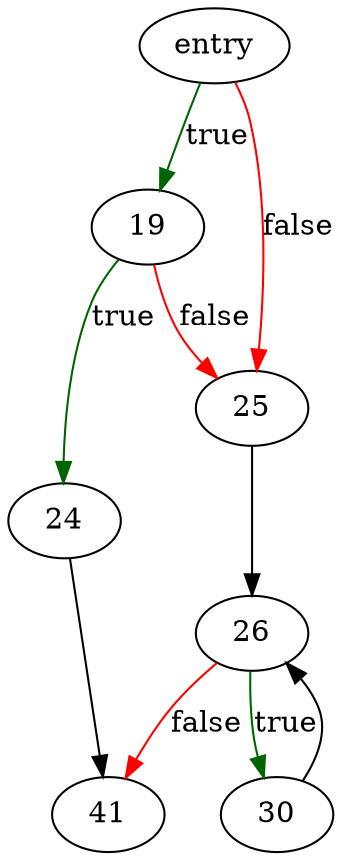 digraph "sqlite3AppendChar" {
	// Node definitions.
	3 [label=entry];
	19;
	24;
	25;
	26;
	30;
	41;

	// Edge definitions.
	3 -> 19 [
		color=darkgreen
		label=true
	];
	3 -> 25 [
		color=red
		label=false
	];
	19 -> 24 [
		color=darkgreen
		label=true
	];
	19 -> 25 [
		color=red
		label=false
	];
	24 -> 41;
	25 -> 26;
	26 -> 30 [
		color=darkgreen
		label=true
	];
	26 -> 41 [
		color=red
		label=false
	];
	30 -> 26;
}
